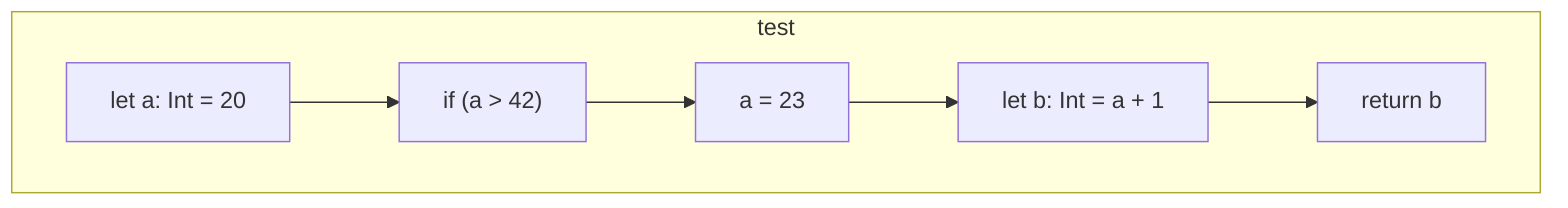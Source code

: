 graph TD
subgraph test
    test_141["let a: Int = 20"]
    test_142["if (a &gt; 42)"]
    test_144["a = 23"]
    test_146["let b: Int = a + 1"]
    test_148["return b"]:::exitNode
    test_141 --> test_142
    test_142 --> test_144
    test_144 --> test_146
    test_146 --> test_148
end